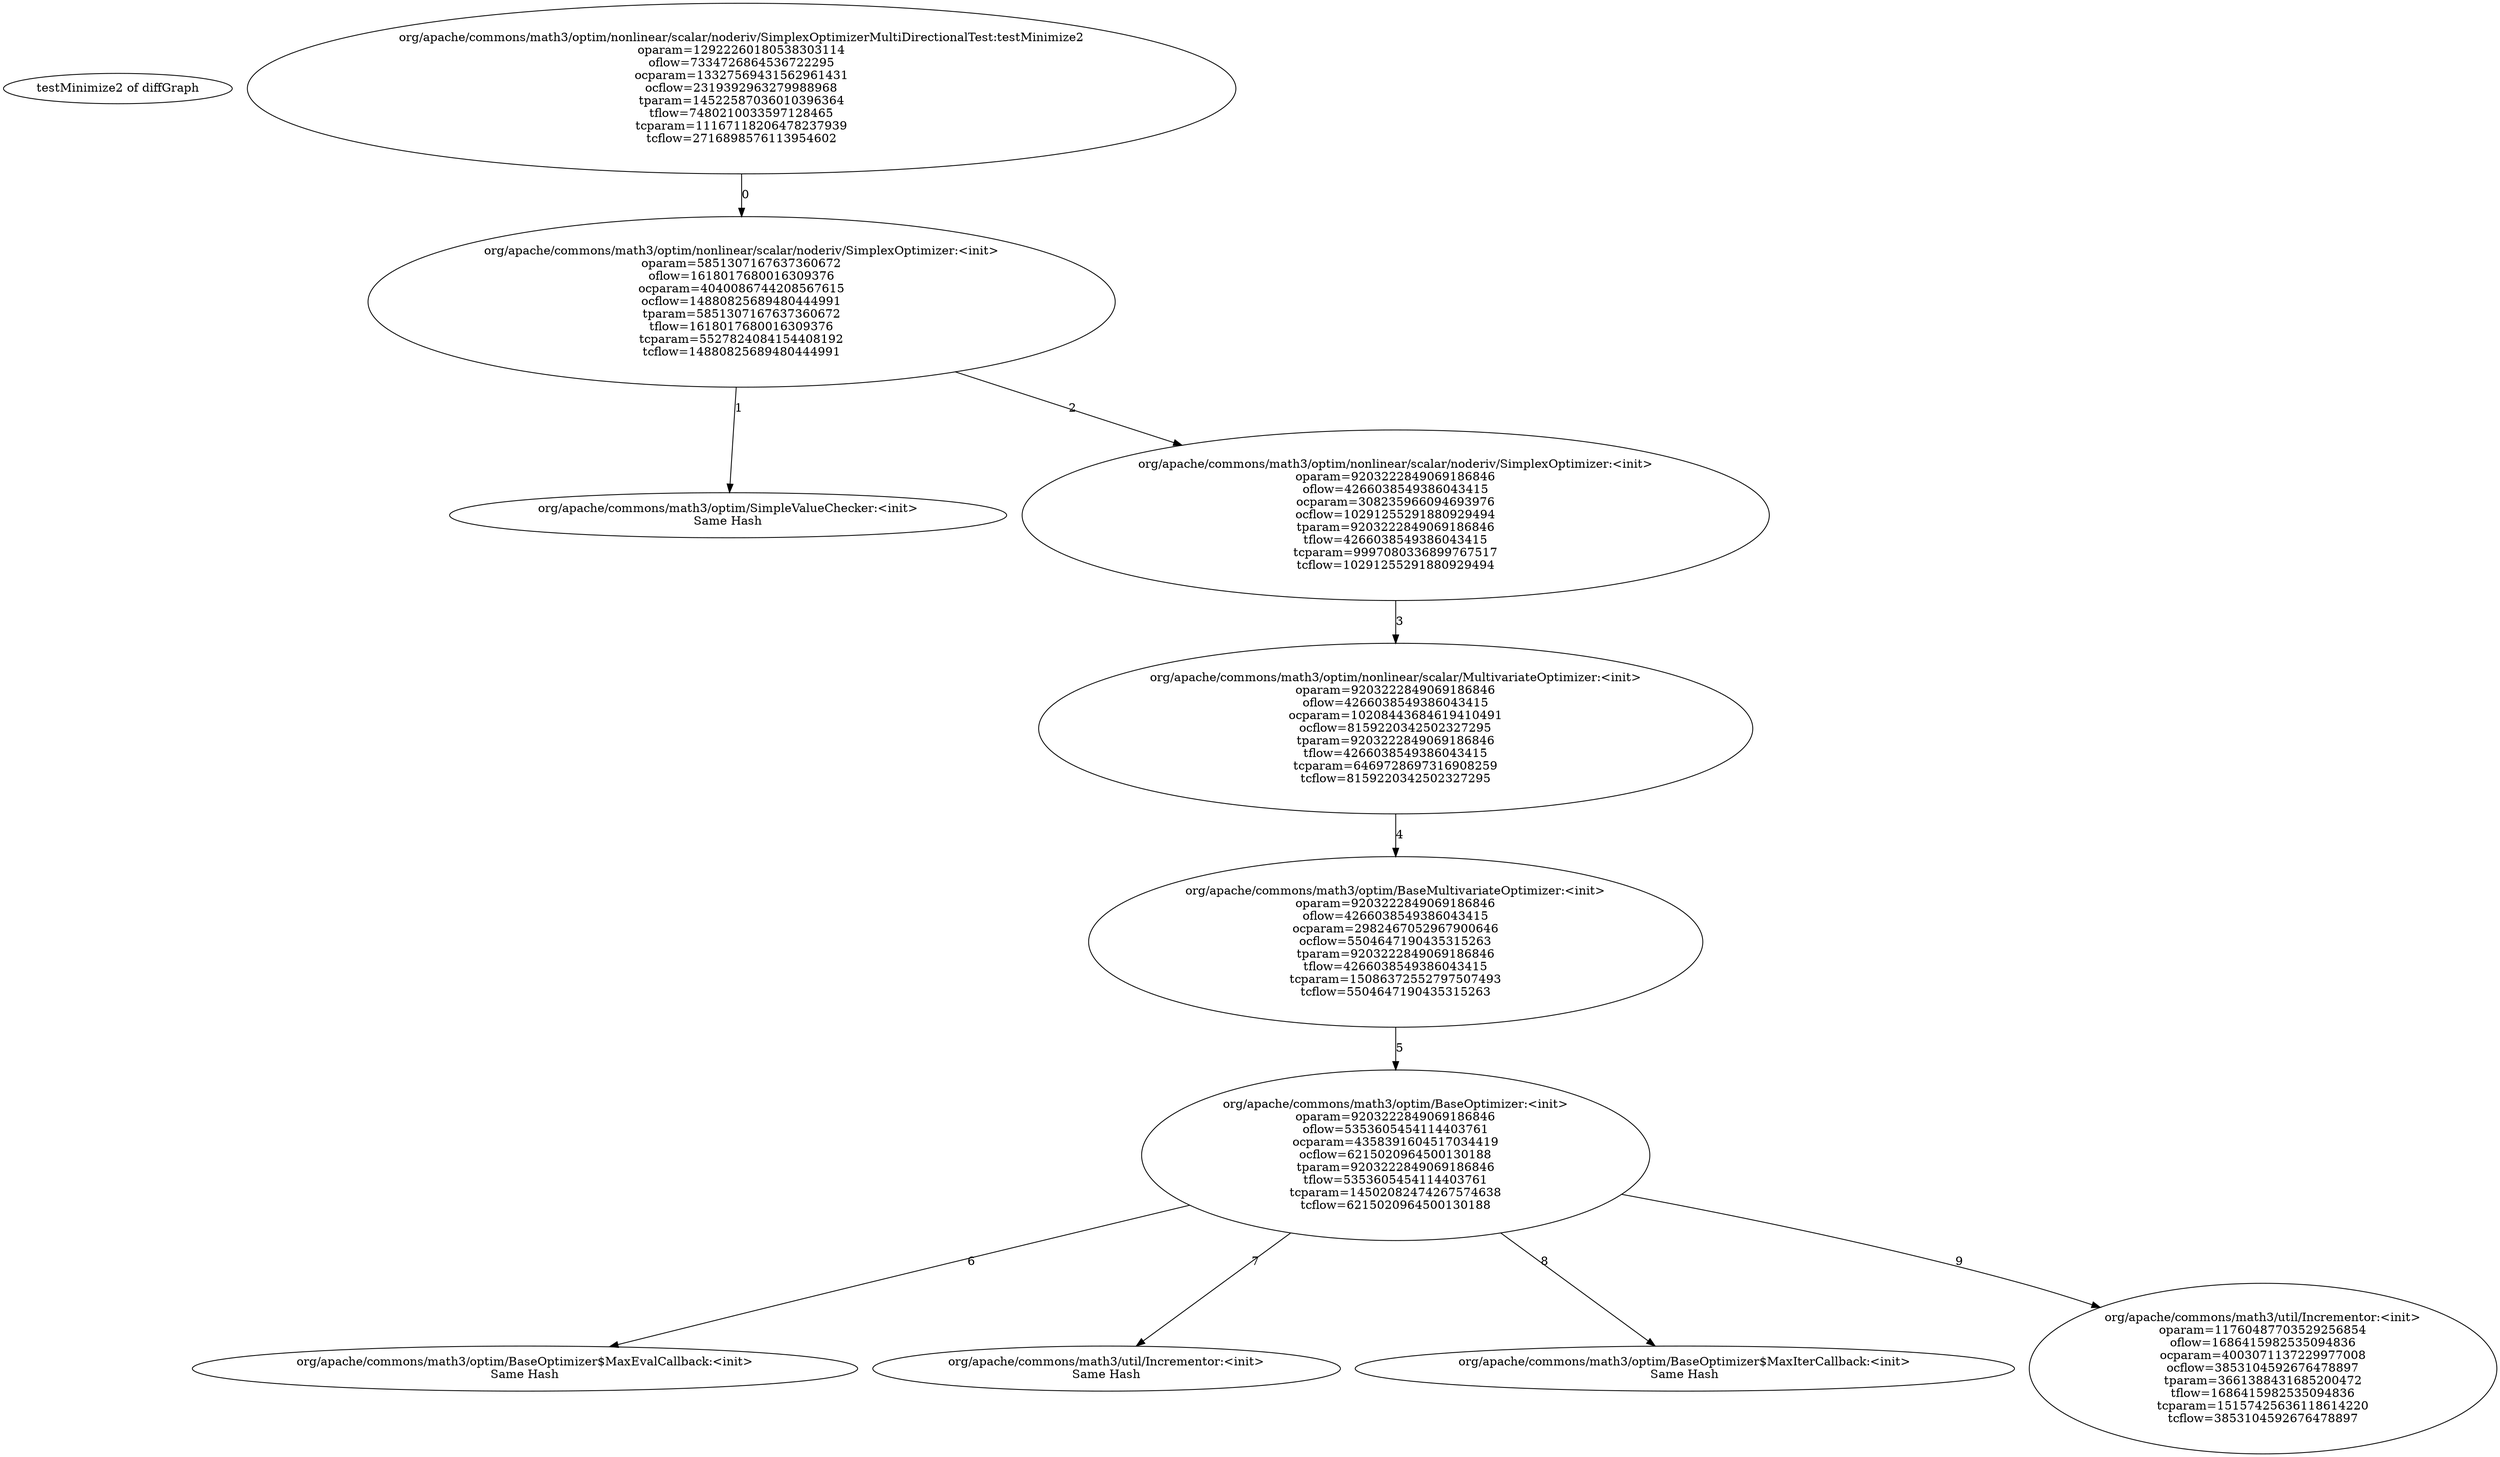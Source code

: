 digraph G {
0[label="testMinimize2 of diffGraph"];
1[label="org/apache/commons/math3/optim/nonlinear/scalar/noderiv/SimplexOptimizerMultiDirectionalTest:testMinimize2
oparam=12922260180538303114
oflow=7334726864536722295
ocparam=13327569431562961431
ocflow=2319392963279988968
tparam=14522587036010396364
tflow=7480210033597128465
tcparam=11167118206478237939
tcflow=2716898576113954602"];
2[label="org/apache/commons/math3/optim/nonlinear/scalar/noderiv/SimplexOptimizer:<init>
oparam=5851307167637360672
oflow=1618017680016309376
ocparam=4040086744208567615
ocflow=14880825689480444991
tparam=5851307167637360672
tflow=1618017680016309376
tcparam=5527824084154408192
tcflow=14880825689480444991"];
3[label="org/apache/commons/math3/optim/SimpleValueChecker:<init>
Same Hash"];
4[label="org/apache/commons/math3/optim/nonlinear/scalar/noderiv/SimplexOptimizer:<init>
oparam=9203222849069186846
oflow=4266038549386043415
ocparam=308235966094693976
ocflow=10291255291880929494
tparam=9203222849069186846
tflow=4266038549386043415
tcparam=9997080336899767517
tcflow=10291255291880929494"];
5[label="org/apache/commons/math3/optim/nonlinear/scalar/MultivariateOptimizer:<init>
oparam=9203222849069186846
oflow=4266038549386043415
ocparam=10208443684619410491
ocflow=8159220342502327295
tparam=9203222849069186846
tflow=4266038549386043415
tcparam=6469728697316908259
tcflow=8159220342502327295"];
6[label="org/apache/commons/math3/optim/BaseMultivariateOptimizer:<init>
oparam=9203222849069186846
oflow=4266038549386043415
ocparam=2982467052967900646
ocflow=5504647190435315263
tparam=9203222849069186846
tflow=4266038549386043415
tcparam=15086372552797507493
tcflow=5504647190435315263"];
7[label="org/apache/commons/math3/optim/BaseOptimizer:<init>
oparam=9203222849069186846
oflow=5353605454114403761
ocparam=4358391604517034419
ocflow=6215020964500130188
tparam=9203222849069186846
tflow=5353605454114403761
tcparam=14502082474267574638
tcflow=6215020964500130188"];
8[label="org/apache/commons/math3/optim/BaseOptimizer$MaxEvalCallback:<init>
Same Hash"];
9[label="org/apache/commons/math3/util/Incrementor:<init>
Same Hash"];
10[label="org/apache/commons/math3/optim/BaseOptimizer$MaxIterCallback:<init>
Same Hash"];
11[label="org/apache/commons/math3/util/Incrementor:<init>
oparam=11760487703529256854
oflow=1686415982535094836
ocparam=4003071137229977008
ocflow=3853104592676478897
tparam=3661388431685200472
tflow=1686415982535094836
tcparam=15157425636118614220
tcflow=3853104592676478897"];
1->2 [label=0];
2->3 [label=1];
2->4 [label=2];
4->5 [label=3];
5->6 [label=4];
6->7 [label=5];
7->8 [label=6];
7->9 [label=7];
7->10 [label=8];
7->11 [label=9];
}
